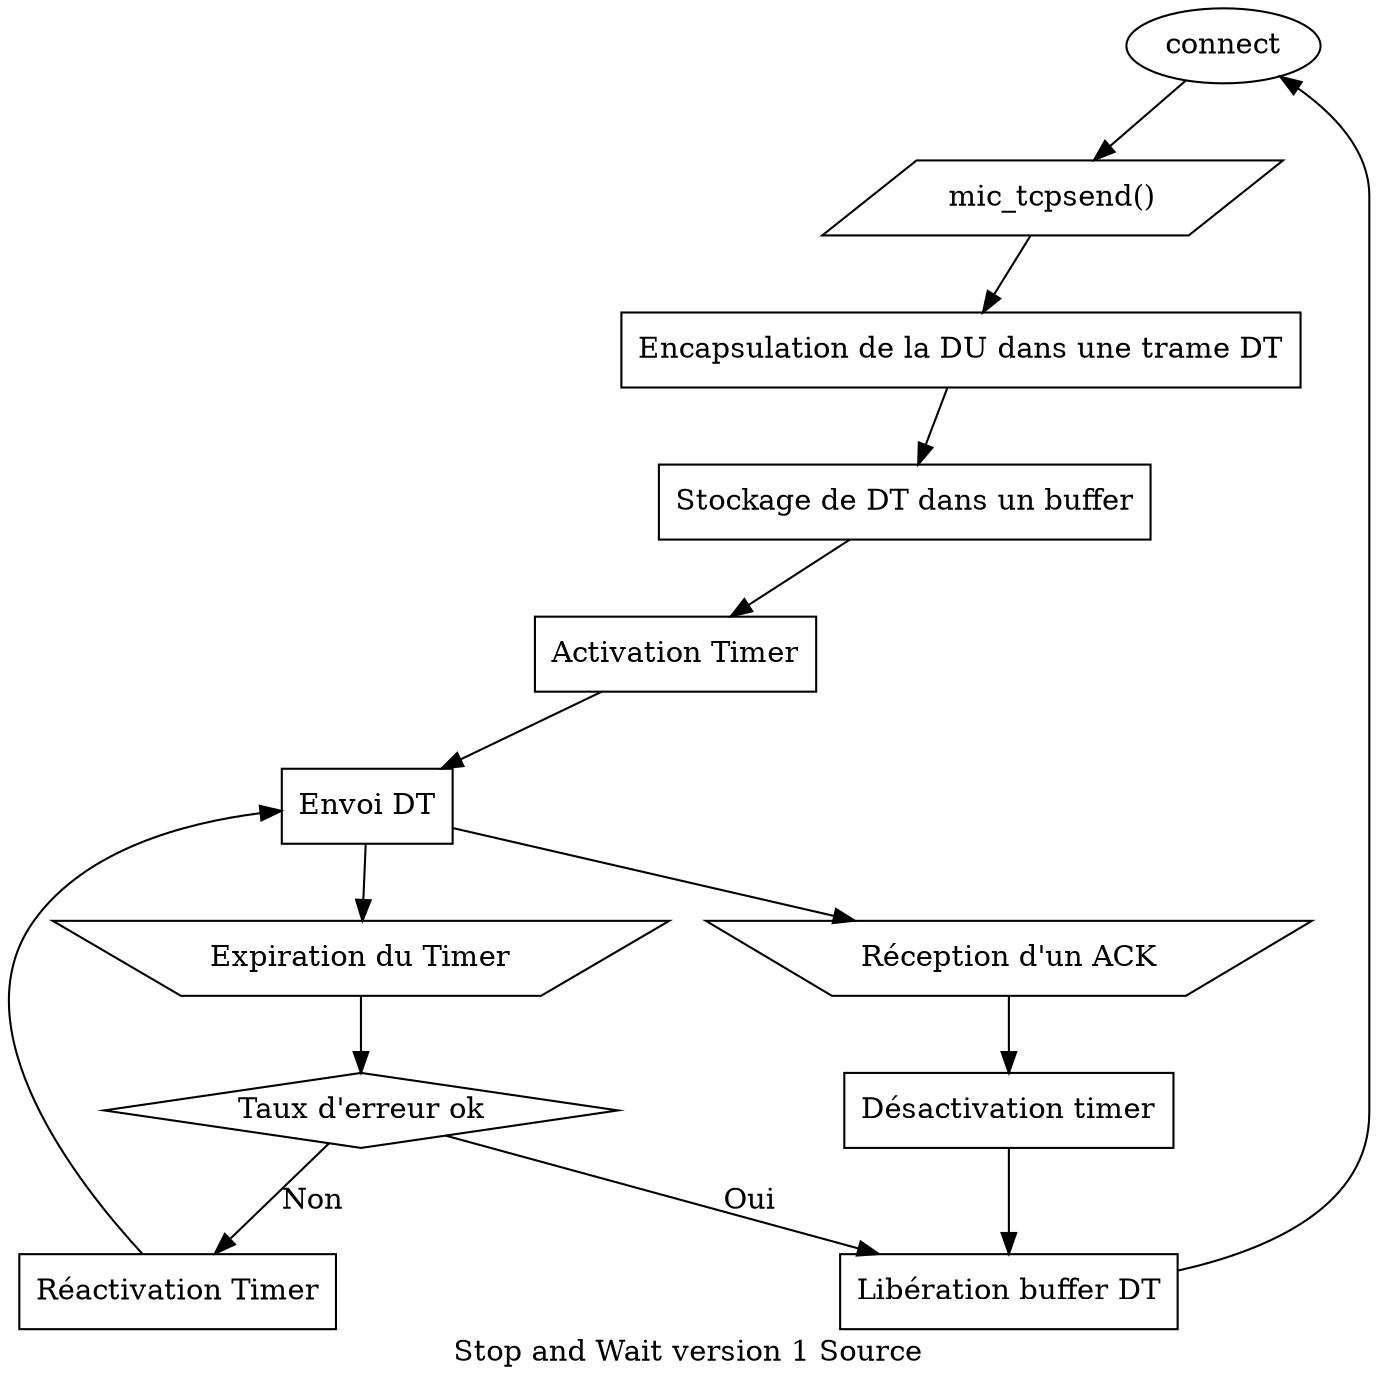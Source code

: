 digraph G {
    label="Stop and Wait version 1 Source";
    n0[label="connect"]
    n1[label="mic_tcpsend()", shape="parallelogram"]
    n2[label="Encapsulation de la DU dans une trame DT", shape="rectangle"]
    n3[label="Stockage de DT dans un buffer", shape="rectangle"]
    n4[label="Activation Timer", shape="rectangle"]
n5[label="Envoi DT", shape="rectangle"]
n6[label="Réception d'un ACK", shape="invtrapezium"]
n7[label="Désactivation timer", shape="rectangle"]
n8[label="Libération buffer DT", shape="rectangle"]
n9[label="Expiration du Timer", shape="invtrapezium"]
n9_1[label="Taux d'erreur ok",shape="diamond"]
n9 -> n9_1
n9_1 -> n8[label="Oui"]
n10[label="Réactivation Timer", shape="rectangle"]
n9_1 -> n10[label="Non"]
n0 -> n1 -> n2 -> n3 -> n4 -> n5
n5->n6 -> n7 -> n8 -> n0
n5 -> n9
n10 -> n5
}
